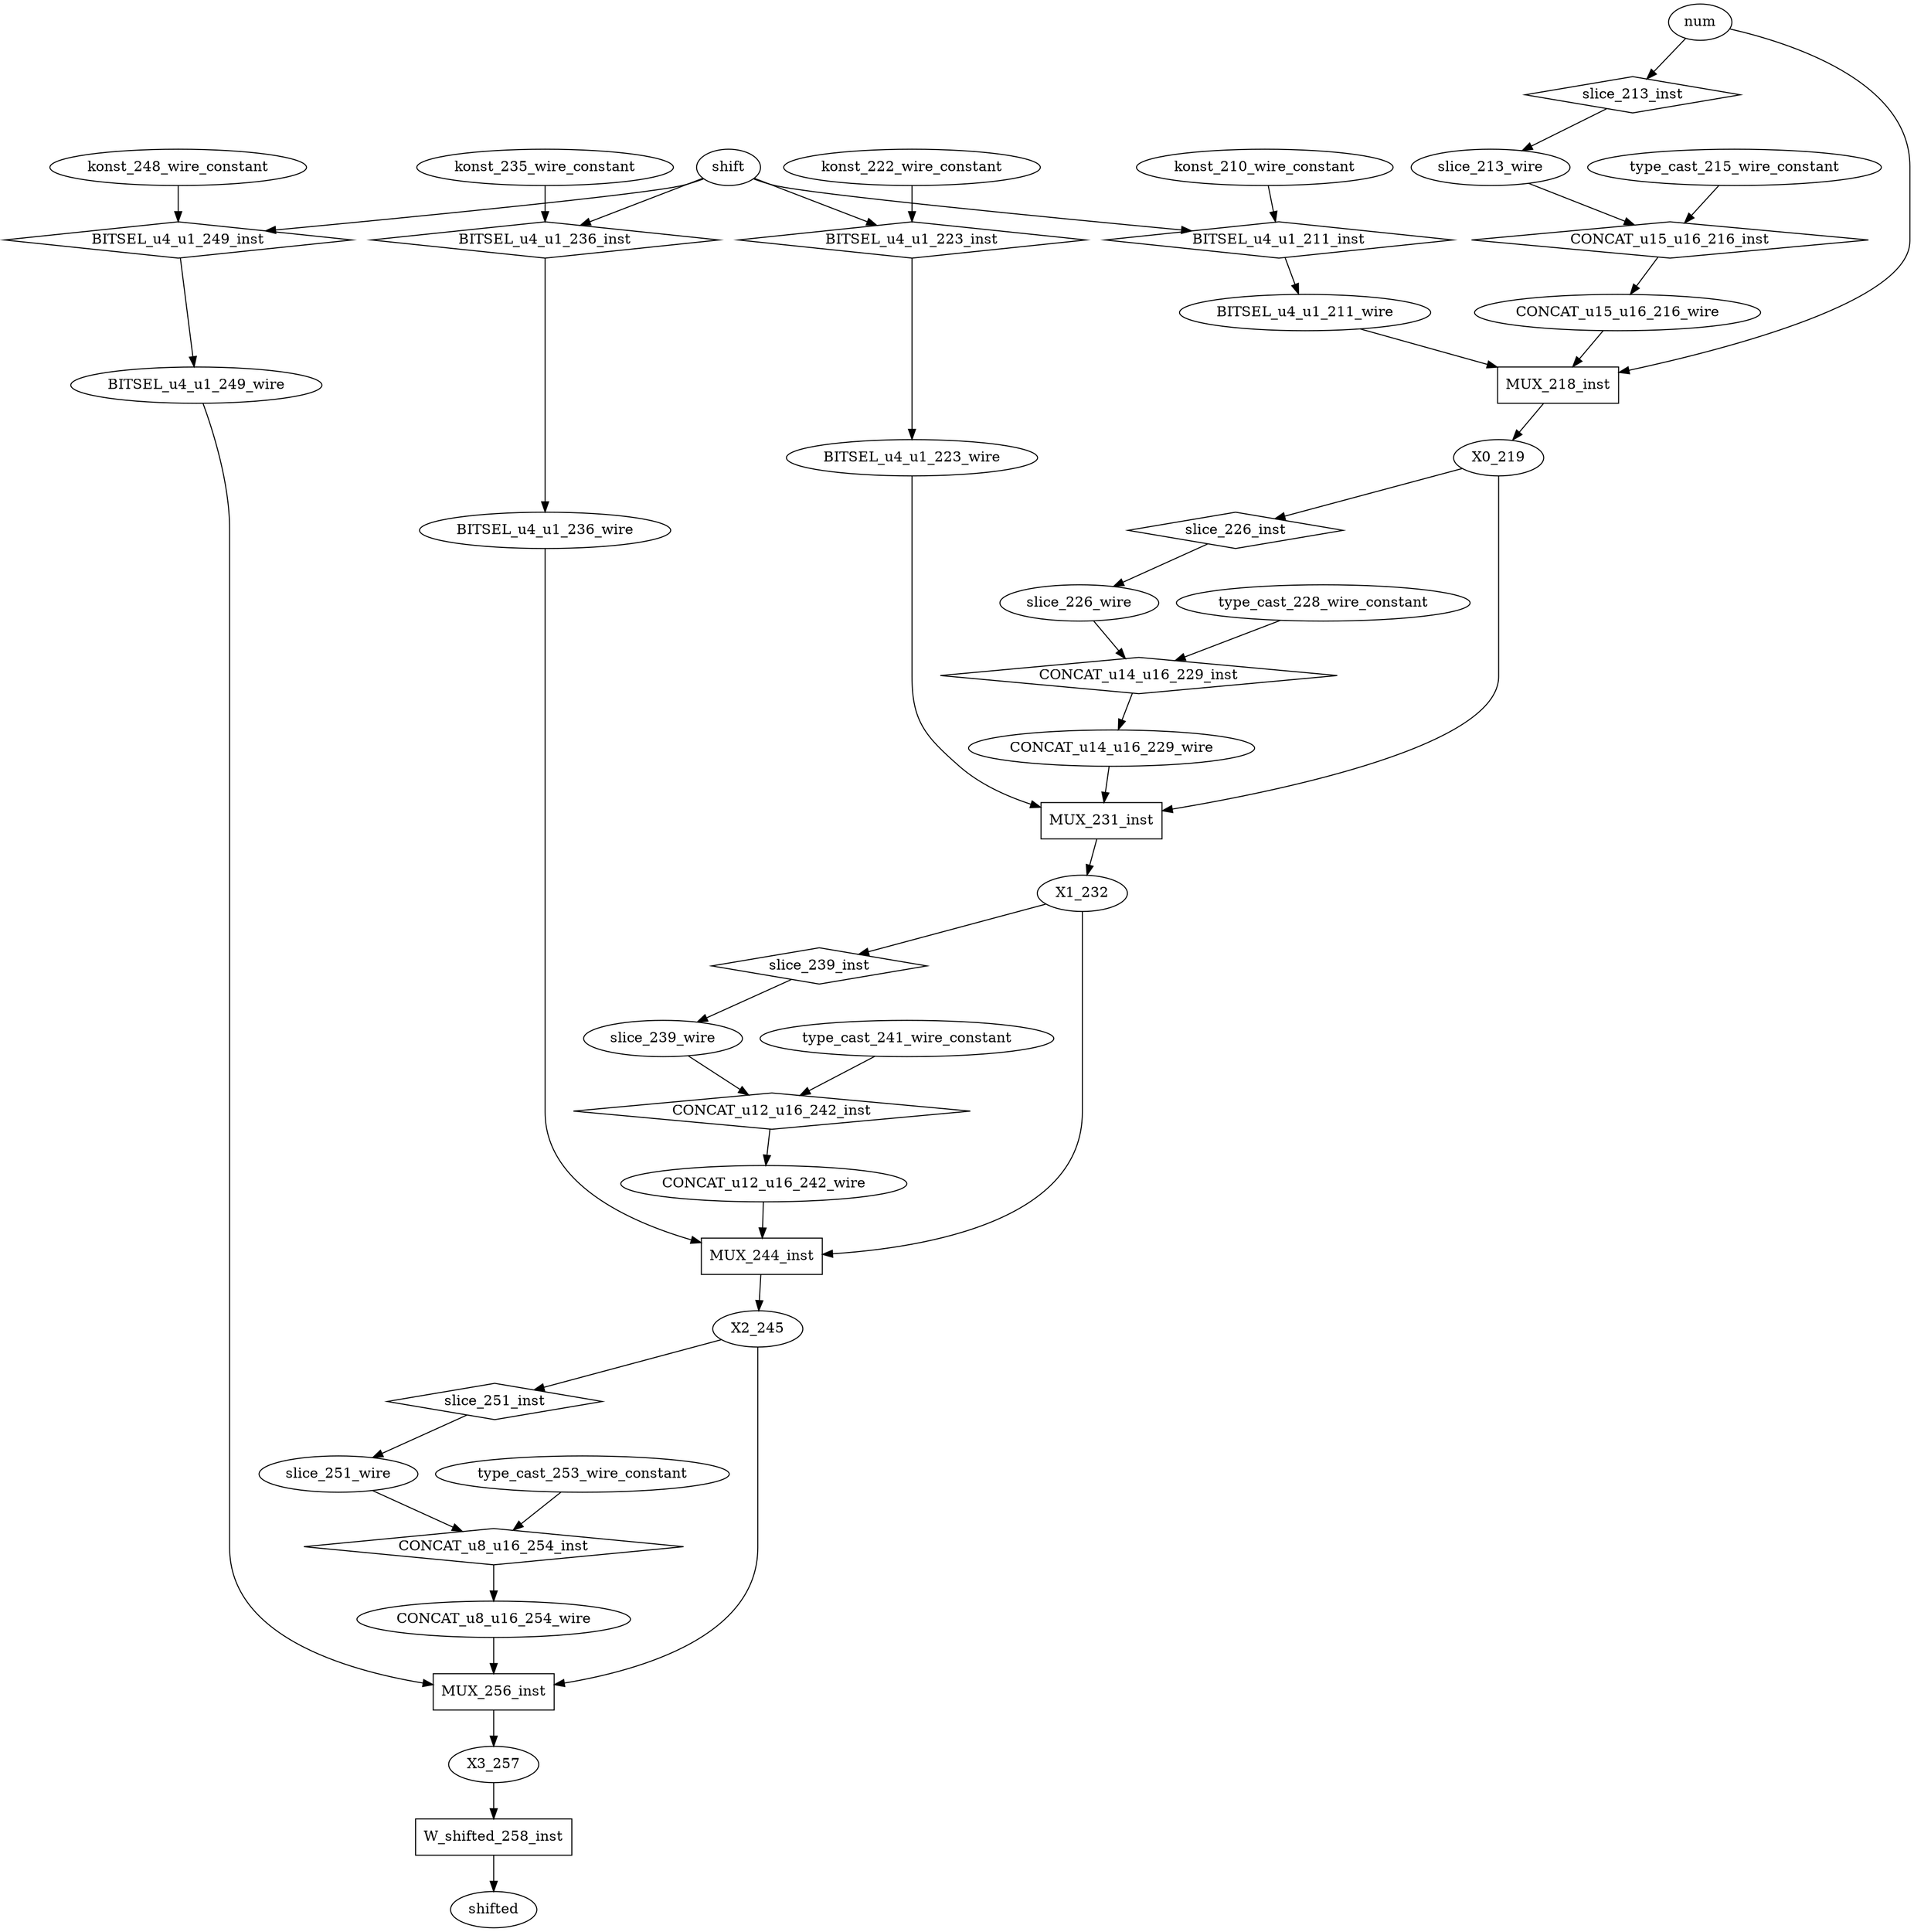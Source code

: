 digraph data_path {
  BITSEL_u4_u1_211_wire [shape=ellipse];
  BITSEL_u4_u1_223_wire [shape=ellipse];
  BITSEL_u4_u1_236_wire [shape=ellipse];
  BITSEL_u4_u1_249_wire [shape=ellipse];
  CONCAT_u12_u16_242_wire [shape=ellipse];
  CONCAT_u14_u16_229_wire [shape=ellipse];
  CONCAT_u15_u16_216_wire [shape=ellipse];
  CONCAT_u8_u16_254_wire [shape=ellipse];
  X0_219 [shape=ellipse];
  X1_232 [shape=ellipse];
  X2_245 [shape=ellipse];
  X3_257 [shape=ellipse];
  konst_210_wire_constant [shape=ellipse];
  konst_222_wire_constant [shape=ellipse];
  konst_235_wire_constant [shape=ellipse];
  konst_248_wire_constant [shape=ellipse];
  slice_213_wire [shape=ellipse];
  slice_226_wire [shape=ellipse];
  slice_239_wire [shape=ellipse];
  slice_251_wire [shape=ellipse];
  type_cast_215_wire_constant [shape=ellipse];
  type_cast_228_wire_constant [shape=ellipse];
  type_cast_241_wire_constant [shape=ellipse];
  type_cast_253_wire_constant [shape=ellipse];
  BITSEL_u4_u1_211_inst [shape=diamond];
shift  -> BITSEL_u4_u1_211_inst;
konst_210_wire_constant  -> BITSEL_u4_u1_211_inst;
BITSEL_u4_u1_211_inst -> BITSEL_u4_u1_211_wire;
  BITSEL_u4_u1_223_inst [shape=diamond];
shift  -> BITSEL_u4_u1_223_inst;
konst_222_wire_constant  -> BITSEL_u4_u1_223_inst;
BITSEL_u4_u1_223_inst -> BITSEL_u4_u1_223_wire;
  BITSEL_u4_u1_236_inst [shape=diamond];
shift  -> BITSEL_u4_u1_236_inst;
konst_235_wire_constant  -> BITSEL_u4_u1_236_inst;
BITSEL_u4_u1_236_inst -> BITSEL_u4_u1_236_wire;
  BITSEL_u4_u1_249_inst [shape=diamond];
shift  -> BITSEL_u4_u1_249_inst;
konst_248_wire_constant  -> BITSEL_u4_u1_249_inst;
BITSEL_u4_u1_249_inst -> BITSEL_u4_u1_249_wire;
  CONCAT_u12_u16_242_inst [shape=diamond];
slice_239_wire  -> CONCAT_u12_u16_242_inst;
type_cast_241_wire_constant  -> CONCAT_u12_u16_242_inst;
CONCAT_u12_u16_242_inst -> CONCAT_u12_u16_242_wire;
  CONCAT_u14_u16_229_inst [shape=diamond];
slice_226_wire  -> CONCAT_u14_u16_229_inst;
type_cast_228_wire_constant  -> CONCAT_u14_u16_229_inst;
CONCAT_u14_u16_229_inst -> CONCAT_u14_u16_229_wire;
  CONCAT_u15_u16_216_inst [shape=diamond];
slice_213_wire  -> CONCAT_u15_u16_216_inst;
type_cast_215_wire_constant  -> CONCAT_u15_u16_216_inst;
CONCAT_u15_u16_216_inst -> CONCAT_u15_u16_216_wire;
  CONCAT_u8_u16_254_inst [shape=diamond];
slice_251_wire  -> CONCAT_u8_u16_254_inst;
type_cast_253_wire_constant  -> CONCAT_u8_u16_254_inst;
CONCAT_u8_u16_254_inst -> CONCAT_u8_u16_254_wire;
  MUX_218_inst [shape=rectangle];
BITSEL_u4_u1_211_wire  -> MUX_218_inst;
CONCAT_u15_u16_216_wire  -> MUX_218_inst;
num  -> MUX_218_inst;
MUX_218_inst -> X0_219;
  MUX_231_inst [shape=rectangle];
BITSEL_u4_u1_223_wire  -> MUX_231_inst;
CONCAT_u14_u16_229_wire  -> MUX_231_inst;
X0_219  -> MUX_231_inst;
MUX_231_inst -> X1_232;
  MUX_244_inst [shape=rectangle];
BITSEL_u4_u1_236_wire  -> MUX_244_inst;
CONCAT_u12_u16_242_wire  -> MUX_244_inst;
X1_232  -> MUX_244_inst;
MUX_244_inst -> X2_245;
  MUX_256_inst [shape=rectangle];
BITSEL_u4_u1_249_wire  -> MUX_256_inst;
CONCAT_u8_u16_254_wire  -> MUX_256_inst;
X2_245  -> MUX_256_inst;
MUX_256_inst -> X3_257;
  W_shifted_258_inst [shape=rectangle];
X3_257  -> W_shifted_258_inst;
W_shifted_258_inst -> shifted;
  slice_213_inst [shape=diamond];
num  -> slice_213_inst;
slice_213_inst -> slice_213_wire;
  slice_226_inst [shape=diamond];
X0_219  -> slice_226_inst;
slice_226_inst -> slice_226_wire;
  slice_239_inst [shape=diamond];
X1_232  -> slice_239_inst;
slice_239_inst -> slice_239_wire;
  slice_251_inst [shape=diamond];
X2_245  -> slice_251_inst;
slice_251_inst -> slice_251_wire;
}
